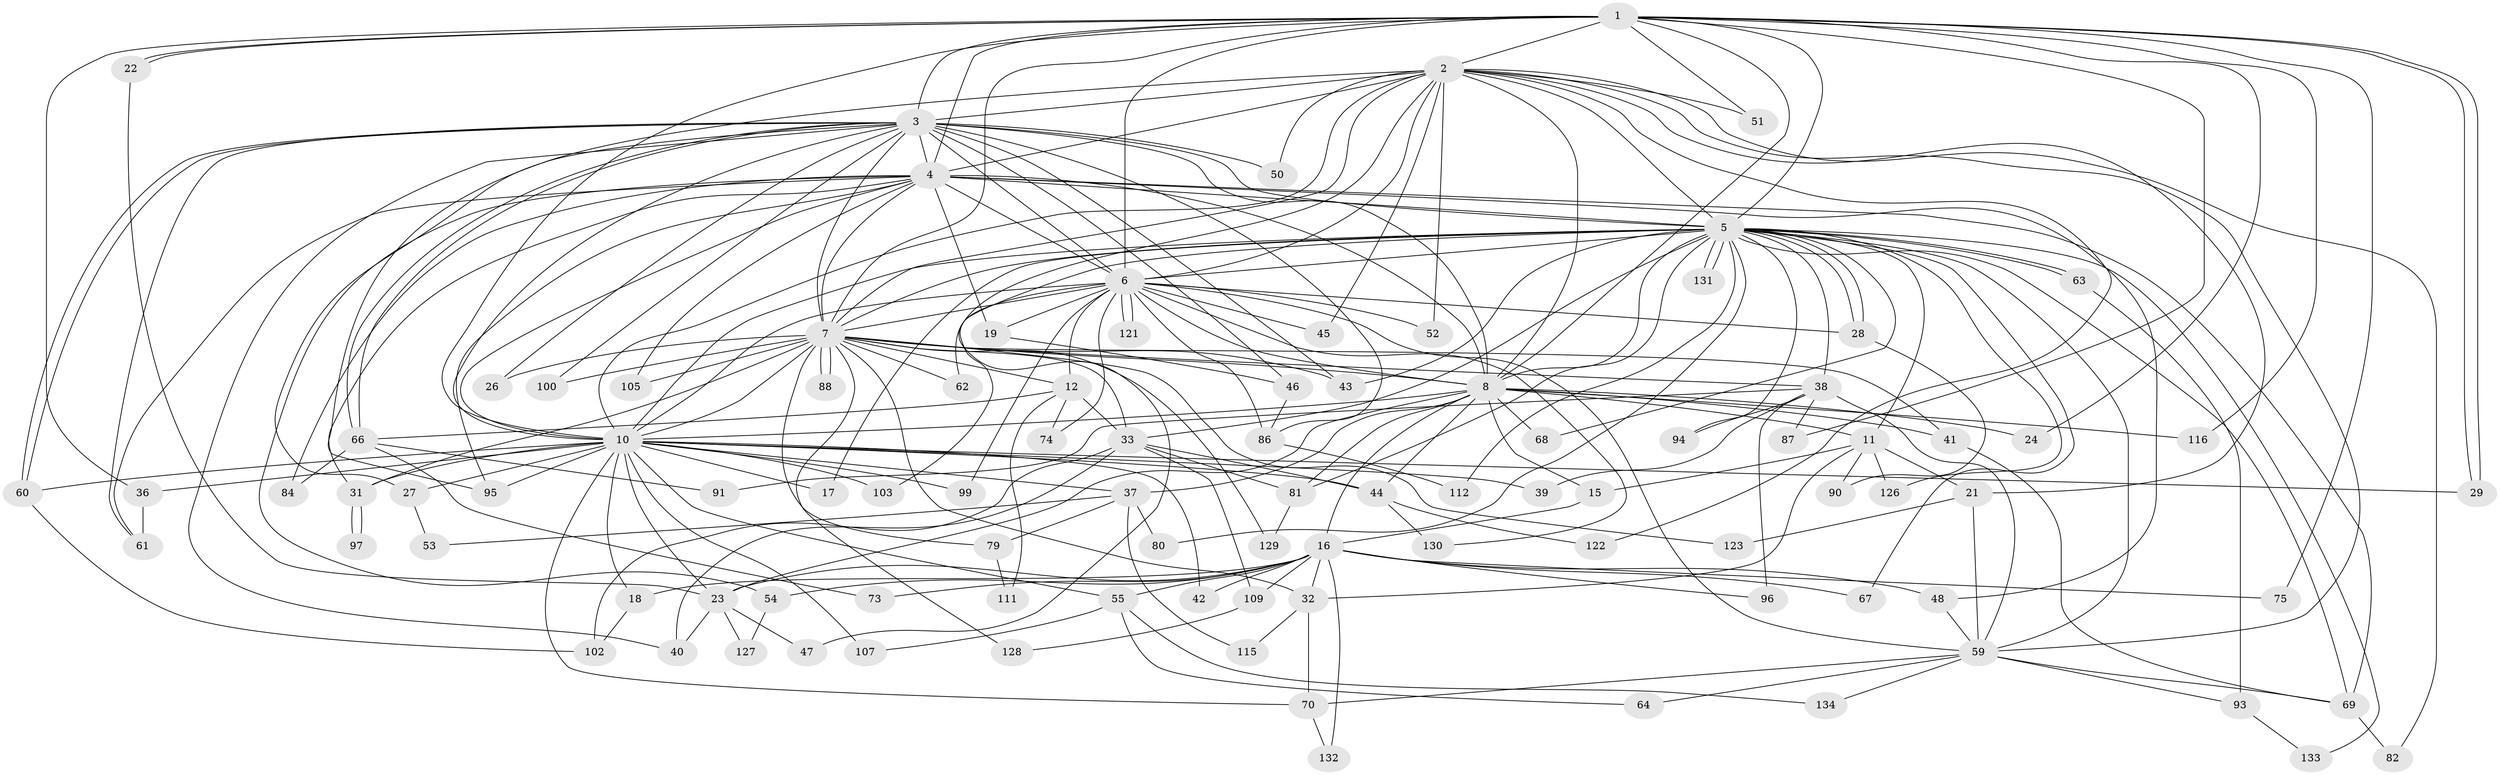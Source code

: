 // Generated by graph-tools (version 1.1) at 2025/51/02/27/25 19:51:44]
// undirected, 98 vertices, 238 edges
graph export_dot {
graph [start="1"]
  node [color=gray90,style=filled];
  1 [super="+13"];
  2 [super="+35"];
  3 [super="+106"];
  4 [super="+9"];
  5 [super="+14"];
  6 [super="+118"];
  7 [super="+20"];
  8 [super="+98"];
  10 [super="+30"];
  11;
  12 [super="+25"];
  15;
  16 [super="+34"];
  17;
  18;
  19;
  21 [super="+72"];
  22;
  23 [super="+92"];
  24;
  26;
  27 [super="+101"];
  28 [super="+125"];
  29 [super="+108"];
  31 [super="+76"];
  32 [super="+49"];
  33 [super="+58"];
  36 [super="+57"];
  37;
  38;
  39;
  40 [super="+56"];
  41 [super="+78"];
  42;
  43 [super="+85"];
  44 [super="+114"];
  45;
  46;
  47;
  48 [super="+83"];
  50;
  51;
  52;
  53;
  54;
  55;
  59 [super="+65"];
  60 [super="+71"];
  61 [super="+124"];
  62;
  63;
  64;
  66 [super="+119"];
  67;
  68;
  69 [super="+77"];
  70 [super="+120"];
  73;
  74;
  75;
  79;
  80;
  81 [super="+89"];
  82;
  84;
  86 [super="+110"];
  87 [super="+104"];
  88;
  90;
  91;
  93;
  94;
  95 [super="+117"];
  96;
  97;
  99;
  100;
  102 [super="+113"];
  103;
  105;
  107;
  109;
  111;
  112;
  115;
  116;
  121;
  122;
  123;
  126;
  127;
  128;
  129;
  130;
  131;
  132;
  133;
  134;
  1 -- 2;
  1 -- 3;
  1 -- 4 [weight=2];
  1 -- 5;
  1 -- 6 [weight=2];
  1 -- 7;
  1 -- 8 [weight=2];
  1 -- 10;
  1 -- 22;
  1 -- 22;
  1 -- 24;
  1 -- 29;
  1 -- 29;
  1 -- 51;
  1 -- 75;
  1 -- 116;
  1 -- 36;
  1 -- 87 [weight=2];
  2 -- 3;
  2 -- 4 [weight=2];
  2 -- 5;
  2 -- 6;
  2 -- 7;
  2 -- 8 [weight=2];
  2 -- 10;
  2 -- 21;
  2 -- 45;
  2 -- 50;
  2 -- 52;
  2 -- 82;
  2 -- 95;
  2 -- 122;
  2 -- 59;
  2 -- 51;
  2 -- 47;
  3 -- 4 [weight=2];
  3 -- 5 [weight=2];
  3 -- 6 [weight=2];
  3 -- 7;
  3 -- 8;
  3 -- 10;
  3 -- 26;
  3 -- 27 [weight=2];
  3 -- 46;
  3 -- 50;
  3 -- 60;
  3 -- 60;
  3 -- 66;
  3 -- 66;
  3 -- 86;
  3 -- 100;
  3 -- 43;
  3 -- 61;
  3 -- 40;
  4 -- 5 [weight=2];
  4 -- 6 [weight=2];
  4 -- 7 [weight=3];
  4 -- 8 [weight=2];
  4 -- 10 [weight=2];
  4 -- 31;
  4 -- 48;
  4 -- 54;
  4 -- 61;
  4 -- 84;
  4 -- 105;
  4 -- 69;
  4 -- 19;
  4 -- 95;
  5 -- 6;
  5 -- 7;
  5 -- 8;
  5 -- 10;
  5 -- 11;
  5 -- 17;
  5 -- 28;
  5 -- 28;
  5 -- 38;
  5 -- 43;
  5 -- 59;
  5 -- 63;
  5 -- 63;
  5 -- 67;
  5 -- 80;
  5 -- 94;
  5 -- 103;
  5 -- 112;
  5 -- 126;
  5 -- 131;
  5 -- 131;
  5 -- 133;
  5 -- 68;
  5 -- 33;
  5 -- 81;
  5 -- 69;
  6 -- 7;
  6 -- 8;
  6 -- 10;
  6 -- 12 [weight=2];
  6 -- 19;
  6 -- 45;
  6 -- 52;
  6 -- 62;
  6 -- 74;
  6 -- 99;
  6 -- 121;
  6 -- 121;
  6 -- 130;
  6 -- 59;
  6 -- 86;
  6 -- 28;
  7 -- 8;
  7 -- 10;
  7 -- 12;
  7 -- 26;
  7 -- 32;
  7 -- 33;
  7 -- 38;
  7 -- 41;
  7 -- 43;
  7 -- 62;
  7 -- 79;
  7 -- 88;
  7 -- 88;
  7 -- 100;
  7 -- 105;
  7 -- 123;
  7 -- 128;
  7 -- 129;
  7 -- 31;
  8 -- 10;
  8 -- 11;
  8 -- 15;
  8 -- 16;
  8 -- 23;
  8 -- 24;
  8 -- 37;
  8 -- 41;
  8 -- 44;
  8 -- 68;
  8 -- 81;
  8 -- 116;
  10 -- 17;
  10 -- 18;
  10 -- 27;
  10 -- 36 [weight=2];
  10 -- 37;
  10 -- 39;
  10 -- 44;
  10 -- 55;
  10 -- 99;
  10 -- 103;
  10 -- 107;
  10 -- 42;
  10 -- 70;
  10 -- 23 [weight=2];
  10 -- 31;
  10 -- 60;
  10 -- 95;
  10 -- 29;
  11 -- 15;
  11 -- 21;
  11 -- 32;
  11 -- 90;
  11 -- 126;
  12 -- 33;
  12 -- 74;
  12 -- 111;
  12 -- 66;
  15 -- 16;
  16 -- 18;
  16 -- 48;
  16 -- 54;
  16 -- 67;
  16 -- 75;
  16 -- 96;
  16 -- 132;
  16 -- 55;
  16 -- 23;
  16 -- 73;
  16 -- 42;
  16 -- 109;
  16 -- 32;
  18 -- 102;
  19 -- 46;
  21 -- 123;
  21 -- 59;
  22 -- 23;
  23 -- 40;
  23 -- 47;
  23 -- 127;
  27 -- 53;
  28 -- 90;
  31 -- 97;
  31 -- 97;
  32 -- 70;
  32 -- 115;
  33 -- 40;
  33 -- 81;
  33 -- 102;
  33 -- 109;
  33 -- 44;
  36 -- 61;
  37 -- 53;
  37 -- 79;
  37 -- 80;
  37 -- 115;
  38 -- 39;
  38 -- 59;
  38 -- 87;
  38 -- 91;
  38 -- 94;
  38 -- 96;
  41 -- 69;
  44 -- 122;
  44 -- 130;
  46 -- 86;
  48 -- 59;
  54 -- 127;
  55 -- 64;
  55 -- 107;
  55 -- 134;
  59 -- 64;
  59 -- 69;
  59 -- 70;
  59 -- 134;
  59 -- 93;
  60 -- 102;
  63 -- 93;
  66 -- 73;
  66 -- 84;
  66 -- 91;
  69 -- 82;
  70 -- 132;
  79 -- 111;
  81 -- 129;
  86 -- 112;
  93 -- 133;
  109 -- 128;
}
